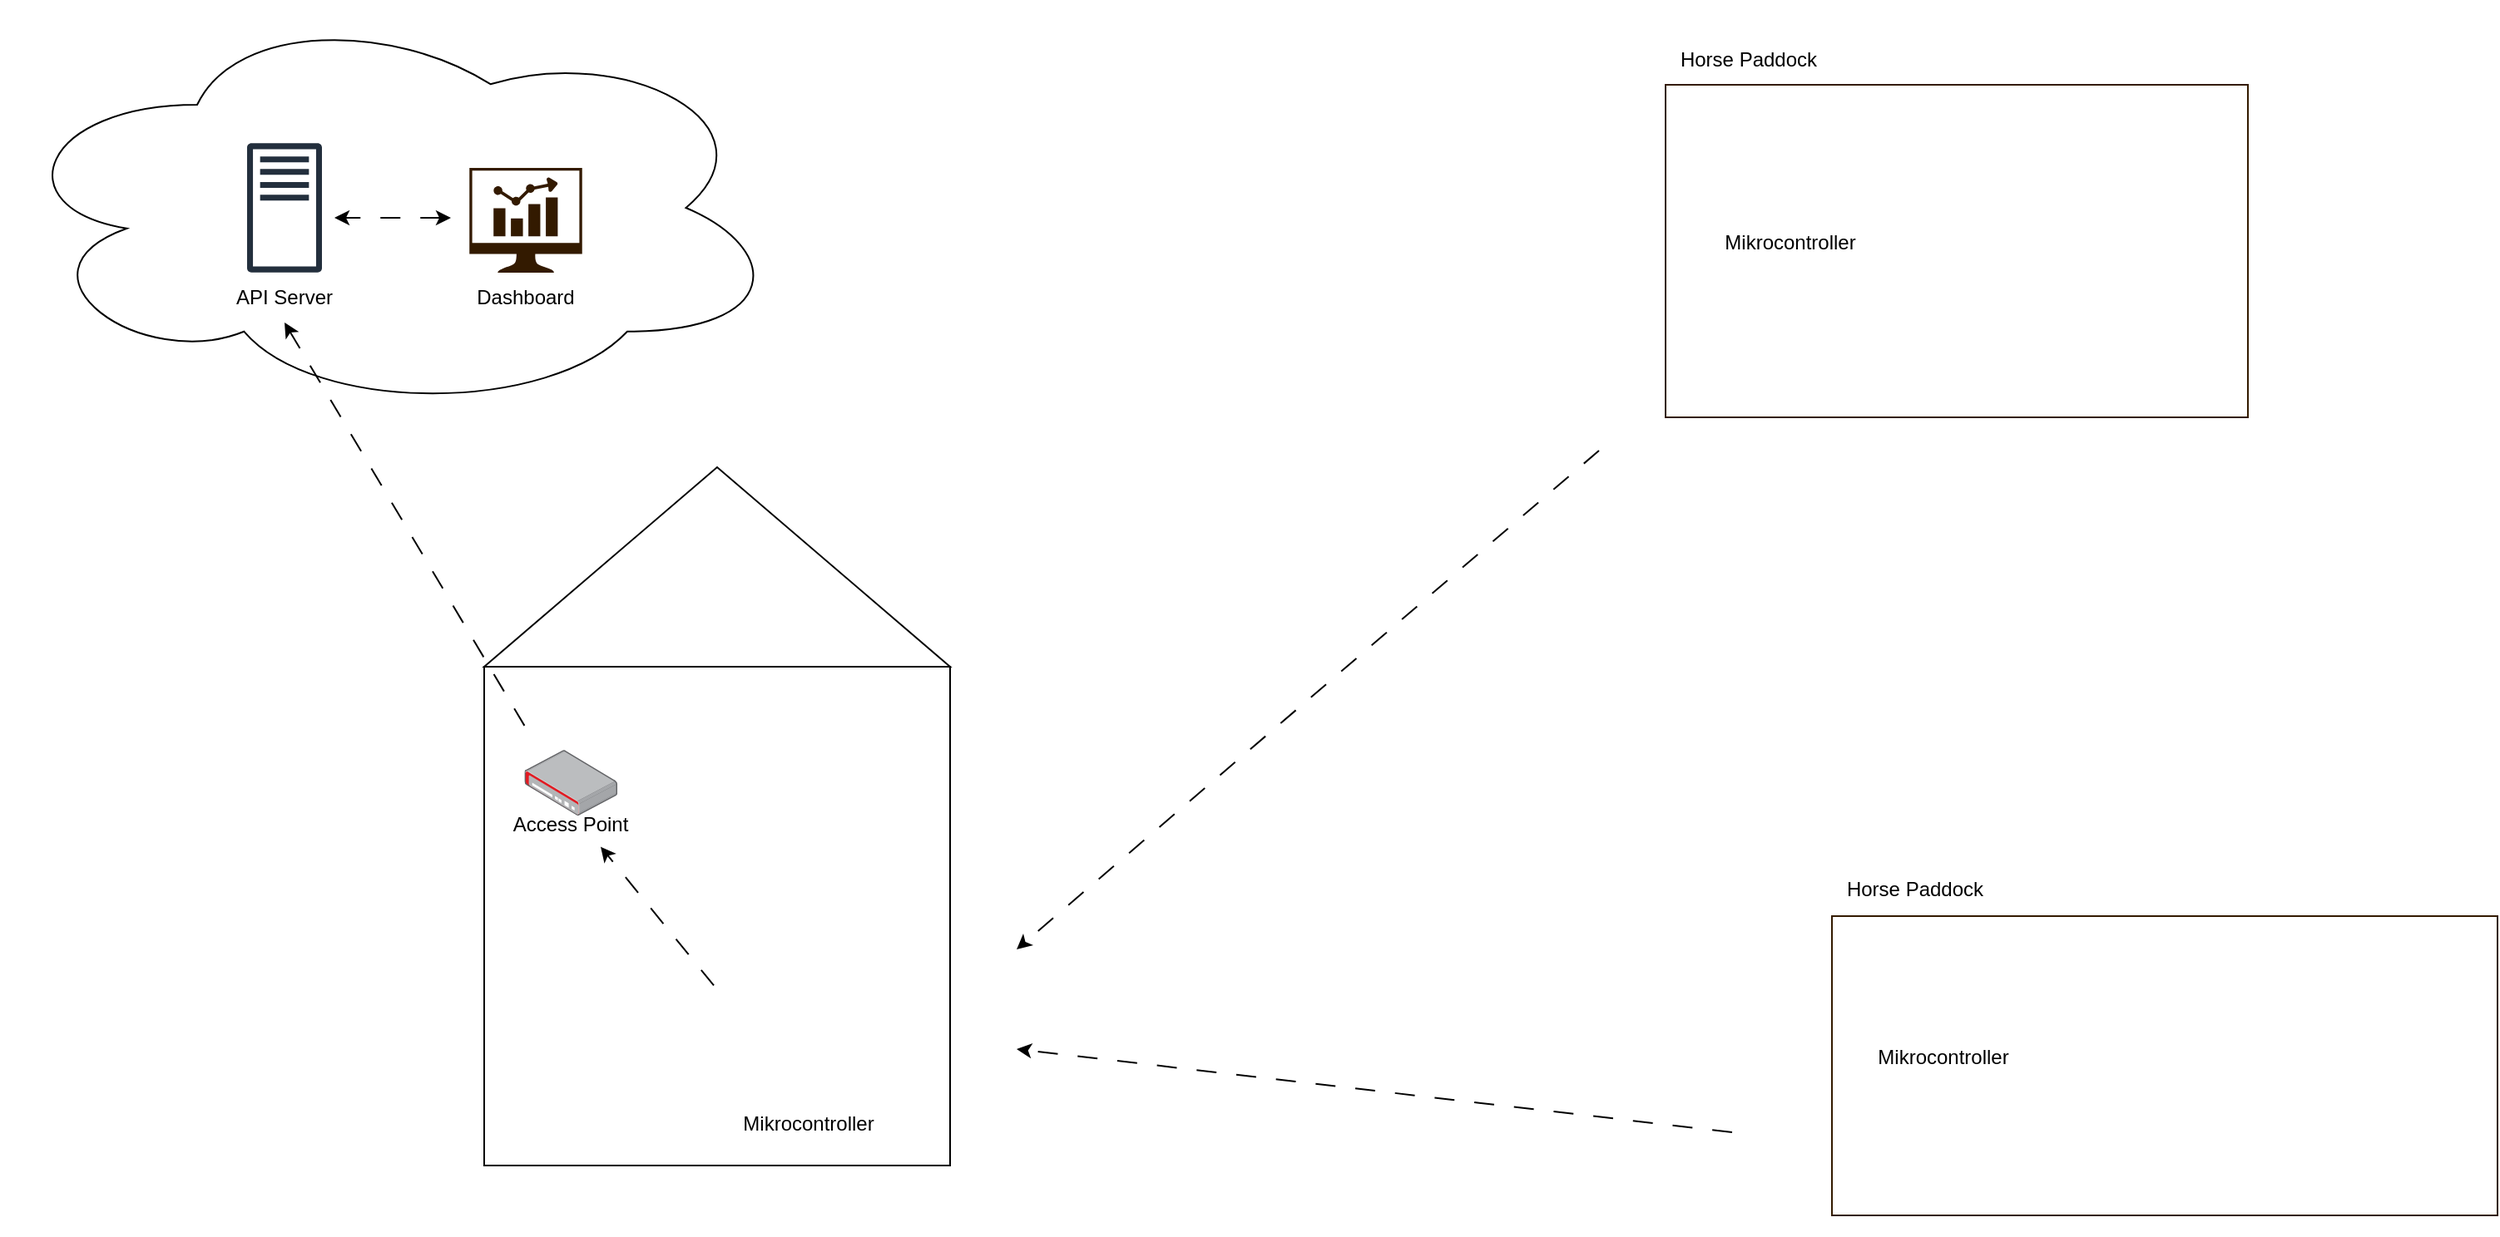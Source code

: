 <mxfile version="24.7.17">
  <diagram name="Page-1" id="JYRK8FRZFXrLs3yggFOm">
    <mxGraphModel dx="2308" dy="898" grid="1" gridSize="10" guides="1" tooltips="1" connect="1" arrows="1" fold="1" page="1" pageScale="1" pageWidth="1169" pageHeight="827" math="0" shadow="0">
      <root>
        <mxCell id="0" />
        <mxCell id="1" parent="0" />
        <mxCell id="y6IDSUT-3BoTtGrC2y06-6" value="" style="triangle;whiteSpace=wrap;html=1;rotation=-90;fillColor=none;" vertex="1" parent="1">
          <mxGeometry x="210" y="220" width="120" height="280" as="geometry" />
        </mxCell>
        <mxCell id="y6IDSUT-3BoTtGrC2y06-7" value="" style="rounded=0;whiteSpace=wrap;html=1;fillColor=none;strokeColor=#331A00;" vertex="1" parent="1">
          <mxGeometry x="840" y="70" width="350" height="200" as="geometry" />
        </mxCell>
        <mxCell id="y6IDSUT-3BoTtGrC2y06-8" value="" style="rounded=0;whiteSpace=wrap;html=1;fillColor=none;strokeColor=#331A00;" vertex="1" parent="1">
          <mxGeometry x="940" y="570" width="400" height="180" as="geometry" />
        </mxCell>
        <mxCell id="y6IDSUT-3BoTtGrC2y06-5" value="" style="rounded=0;whiteSpace=wrap;html=1;fillColor=none;" vertex="1" parent="1">
          <mxGeometry x="130" y="420" width="280" height="300" as="geometry" />
        </mxCell>
        <mxCell id="y6IDSUT-3BoTtGrC2y06-1" value="" style="shape=image;verticalLabelPosition=bottom;labelBackgroundColor=default;verticalAlign=top;aspect=fixed;imageAspect=0;image=https://cdn-icons-png.flaticon.com/512/2752/2752877.png;fontColor=default;" vertex="1" parent="1">
          <mxGeometry x="270" y="584" width="112" height="112" as="geometry" />
        </mxCell>
        <mxCell id="y6IDSUT-3BoTtGrC2y06-2" value="" style="shape=image;verticalLabelPosition=bottom;labelBackgroundColor=default;verticalAlign=top;aspect=fixed;imageAspect=0;image=https://cdn-icons-png.flaticon.com/512/2752/2752877.png;fontColor=default;" vertex="1" parent="1">
          <mxGeometry x="860" y="158" width="112" height="112" as="geometry" />
        </mxCell>
        <mxCell id="y6IDSUT-3BoTtGrC2y06-3" value="" style="shape=image;verticalLabelPosition=bottom;labelBackgroundColor=default;verticalAlign=top;aspect=fixed;imageAspect=0;image=https://cdn-icons-png.flaticon.com/512/2752/2752877.png;fontColor=default;" vertex="1" parent="1">
          <mxGeometry x="950" y="650" width="112" height="112" as="geometry" />
        </mxCell>
        <mxCell id="y6IDSUT-3BoTtGrC2y06-10" value="" style="shape=image;verticalLabelPosition=bottom;labelBackgroundColor=default;verticalAlign=top;aspect=fixed;imageAspect=0;image=https://mutelcor.com/de/wp-content/uploads/2023/03/1631788636-logo-lora.png;" vertex="1" parent="1">
          <mxGeometry x="560" y="340" width="98.92" height="65" as="geometry" />
        </mxCell>
        <mxCell id="y6IDSUT-3BoTtGrC2y06-11" value="" style="shape=image;verticalLabelPosition=bottom;labelBackgroundColor=default;verticalAlign=top;aspect=fixed;imageAspect=0;image=https://mutelcor.com/de/wp-content/uploads/2023/03/1631788636-logo-lora.png;" vertex="1" parent="1">
          <mxGeometry x="620" y="685" width="98.92" height="65" as="geometry" />
        </mxCell>
        <mxCell id="y6IDSUT-3BoTtGrC2y06-12" value="" style="endArrow=classic;html=1;rounded=0;dashed=1;dashPattern=12 12;" edge="1" parent="1">
          <mxGeometry width="50" height="50" relative="1" as="geometry">
            <mxPoint x="800" y="290" as="sourcePoint" />
            <mxPoint x="450" y="590" as="targetPoint" />
          </mxGeometry>
        </mxCell>
        <mxCell id="y6IDSUT-3BoTtGrC2y06-13" value="" style="endArrow=classic;html=1;rounded=0;dashed=1;dashPattern=12 12;" edge="1" parent="1">
          <mxGeometry width="50" height="50" relative="1" as="geometry">
            <mxPoint x="880" y="700" as="sourcePoint" />
            <mxPoint x="450" y="650" as="targetPoint" />
          </mxGeometry>
        </mxCell>
        <mxCell id="y6IDSUT-3BoTtGrC2y06-14" value="" style="image;points=[];aspect=fixed;html=1;align=center;shadow=0;dashed=0;image=img/lib/allied_telesis/security/Router_VPN.svg;" vertex="1" parent="1">
          <mxGeometry x="154.2" y="470" width="55.8" height="39.6" as="geometry" />
        </mxCell>
        <mxCell id="y6IDSUT-3BoTtGrC2y06-16" value="" style="shape=image;verticalLabelPosition=bottom;labelBackgroundColor=default;verticalAlign=top;aspect=fixed;imageAspect=0;image=https://upload.wikimedia.org/wikipedia/commons/thumb/a/ae/WiFi_Logo.svg/640px-WiFi_Logo.svg.png;" vertex="1" parent="1">
          <mxGeometry x="230" y="539.41" width="49.66" height="29.41" as="geometry" />
        </mxCell>
        <mxCell id="y6IDSUT-3BoTtGrC2y06-17" value="" style="endArrow=classic;html=1;rounded=0;dashed=1;dashPattern=12 12;" edge="1" parent="1">
          <mxGeometry width="50" height="50" relative="1" as="geometry">
            <mxPoint x="268" y="611.72" as="sourcePoint" />
            <mxPoint x="200" y="528.28" as="targetPoint" />
          </mxGeometry>
        </mxCell>
        <mxCell id="y6IDSUT-3BoTtGrC2y06-18" value="" style="endArrow=classic;html=1;rounded=0;dashed=1;dashPattern=12 12;entryX=0.5;entryY=1;entryDx=0;entryDy=0;" edge="1" parent="1" target="y6IDSUT-3BoTtGrC2y06-26">
          <mxGeometry width="50" height="50" relative="1" as="geometry">
            <mxPoint x="154.2" y="455.44" as="sourcePoint" />
            <mxPoint x="80" y="230" as="targetPoint" />
          </mxGeometry>
        </mxCell>
        <mxCell id="y6IDSUT-3BoTtGrC2y06-19" value="" style="ellipse;shape=cloud;whiteSpace=wrap;html=1;fillColor=none;" vertex="1" parent="1">
          <mxGeometry x="-160" y="20" width="470" height="248" as="geometry" />
        </mxCell>
        <mxCell id="y6IDSUT-3BoTtGrC2y06-20" value="Horse Paddock" style="text;html=1;align=center;verticalAlign=middle;whiteSpace=wrap;rounded=0;" vertex="1" parent="1">
          <mxGeometry x="840" y="40" width="100" height="30" as="geometry" />
        </mxCell>
        <mxCell id="y6IDSUT-3BoTtGrC2y06-21" value="Horse Paddock" style="text;html=1;align=center;verticalAlign=middle;whiteSpace=wrap;rounded=0;" vertex="1" parent="1">
          <mxGeometry x="940" y="539.41" width="100" height="30" as="geometry" />
        </mxCell>
        <mxCell id="y6IDSUT-3BoTtGrC2y06-22" value="Mikrocontroller" style="text;html=1;align=center;verticalAlign=middle;whiteSpace=wrap;rounded=0;" vertex="1" parent="1">
          <mxGeometry x="860" y="150" width="110" height="30" as="geometry" />
        </mxCell>
        <mxCell id="y6IDSUT-3BoTtGrC2y06-23" value="Mikrocontroller" style="text;html=1;align=center;verticalAlign=middle;whiteSpace=wrap;rounded=0;" vertex="1" parent="1">
          <mxGeometry x="952" y="640" width="110" height="30" as="geometry" />
        </mxCell>
        <mxCell id="y6IDSUT-3BoTtGrC2y06-24" value="Mikrocontroller" style="text;html=1;align=center;verticalAlign=middle;whiteSpace=wrap;rounded=0;" vertex="1" parent="1">
          <mxGeometry x="270.0" y="680" width="110" height="30" as="geometry" />
        </mxCell>
        <mxCell id="y6IDSUT-3BoTtGrC2y06-25" value="Access Point" style="text;html=1;align=center;verticalAlign=middle;whiteSpace=wrap;rounded=0;" vertex="1" parent="1">
          <mxGeometry x="127.1" y="500" width="110" height="30" as="geometry" />
        </mxCell>
        <mxCell id="y6IDSUT-3BoTtGrC2y06-26" value="API Server" style="text;html=1;align=center;verticalAlign=middle;whiteSpace=wrap;rounded=0;" vertex="1" parent="1">
          <mxGeometry x="-45.0" y="183" width="110" height="30" as="geometry" />
        </mxCell>
        <mxCell id="y6IDSUT-3BoTtGrC2y06-27" value="" style="sketch=0;outlineConnect=0;fontColor=#232F3E;gradientColor=none;fillColor=#232F3D;strokeColor=none;dashed=0;verticalLabelPosition=bottom;verticalAlign=top;align=center;html=1;fontSize=12;fontStyle=0;aspect=fixed;pointerEvents=1;shape=mxgraph.aws4.traditional_server;" vertex="1" parent="1">
          <mxGeometry x="-12.5" y="105" width="45" height="78" as="geometry" />
        </mxCell>
        <mxCell id="y6IDSUT-3BoTtGrC2y06-29" value="" style="sketch=0;pointerEvents=1;shadow=0;dashed=0;html=1;strokeColor=none;fillColor=#331A00;aspect=fixed;labelPosition=center;verticalLabelPosition=bottom;verticalAlign=top;align=center;outlineConnect=0;shape=mxgraph.vvd.nsx_dashboard;fontColor=#331A00;" vertex="1" parent="1">
          <mxGeometry x="121.13" y="120" width="67.74" height="63" as="geometry" />
        </mxCell>
        <mxCell id="y6IDSUT-3BoTtGrC2y06-30" value="Dashboard" style="text;html=1;align=center;verticalAlign=middle;whiteSpace=wrap;rounded=0;" vertex="1" parent="1">
          <mxGeometry x="100.0" y="183" width="110" height="30" as="geometry" />
        </mxCell>
        <mxCell id="y6IDSUT-3BoTtGrC2y06-31" value="" style="endArrow=classic;html=1;rounded=0;dashed=1;dashPattern=12 12;startArrow=classic;startFill=1;" edge="1" parent="1">
          <mxGeometry width="50" height="50" relative="1" as="geometry">
            <mxPoint x="110" y="150" as="sourcePoint" />
            <mxPoint x="40" y="150" as="targetPoint" />
          </mxGeometry>
        </mxCell>
      </root>
    </mxGraphModel>
  </diagram>
</mxfile>

